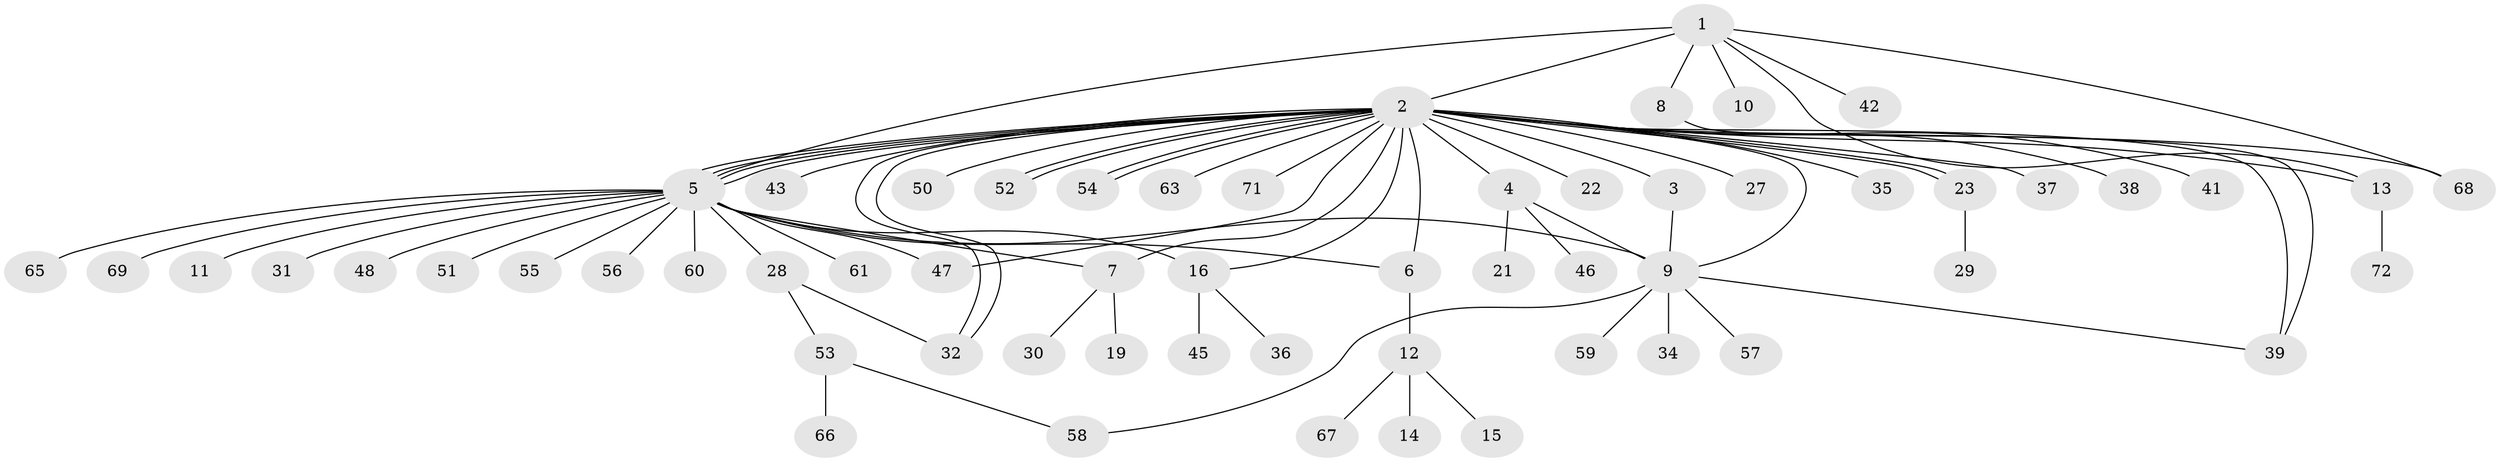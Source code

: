 // Generated by graph-tools (version 1.1) at 2025/51/02/27/25 19:51:55]
// undirected, 59 vertices, 79 edges
graph export_dot {
graph [start="1"]
  node [color=gray90,style=filled];
  1 [super="+20"];
  2 [super="+26"];
  3;
  4 [super="+24"];
  5 [super="+33"];
  6;
  7 [super="+64"];
  8;
  9 [super="+17"];
  10;
  11;
  12 [super="+44"];
  13 [super="+18"];
  14;
  15;
  16 [super="+25"];
  19;
  21;
  22;
  23;
  27;
  28 [super="+40"];
  29;
  30;
  31;
  32 [super="+49"];
  34;
  35;
  36;
  37;
  38;
  39;
  41;
  42;
  43;
  45;
  46;
  47;
  48;
  50;
  51;
  52;
  53 [super="+62"];
  54;
  55;
  56;
  57;
  58;
  59;
  60;
  61;
  63;
  65;
  66;
  67;
  68 [super="+70"];
  69;
  71;
  72;
  1 -- 2;
  1 -- 5 [weight=2];
  1 -- 8;
  1 -- 10;
  1 -- 13;
  1 -- 42;
  1 -- 68;
  2 -- 3;
  2 -- 4;
  2 -- 5;
  2 -- 5;
  2 -- 5;
  2 -- 5;
  2 -- 6;
  2 -- 7;
  2 -- 9;
  2 -- 13;
  2 -- 16;
  2 -- 22;
  2 -- 23;
  2 -- 23;
  2 -- 27;
  2 -- 32;
  2 -- 32;
  2 -- 35;
  2 -- 37;
  2 -- 38;
  2 -- 39;
  2 -- 41;
  2 -- 43;
  2 -- 47;
  2 -- 50;
  2 -- 52;
  2 -- 52;
  2 -- 54;
  2 -- 54;
  2 -- 63;
  2 -- 71;
  2 -- 68;
  3 -- 9;
  4 -- 21;
  4 -- 9;
  4 -- 46;
  5 -- 6;
  5 -- 7;
  5 -- 11;
  5 -- 28;
  5 -- 31;
  5 -- 47;
  5 -- 48;
  5 -- 51;
  5 -- 55;
  5 -- 56;
  5 -- 60;
  5 -- 61;
  5 -- 65;
  5 -- 69;
  5 -- 16 [weight=2];
  5 -- 9;
  6 -- 12;
  7 -- 19;
  7 -- 30;
  8 -- 39;
  9 -- 34;
  9 -- 39;
  9 -- 58;
  9 -- 59;
  9 -- 57;
  12 -- 14;
  12 -- 15;
  12 -- 67;
  13 -- 72;
  16 -- 45;
  16 -- 36;
  23 -- 29;
  28 -- 32;
  28 -- 53;
  53 -- 58;
  53 -- 66;
}
